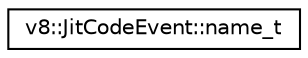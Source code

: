 digraph "Graphical Class Hierarchy"
{
  edge [fontname="Helvetica",fontsize="10",labelfontname="Helvetica",labelfontsize="10"];
  node [fontname="Helvetica",fontsize="10",shape=record];
  rankdir="LR";
  Node1 [label="v8::JitCodeEvent::name_t",height=0.2,width=0.4,color="black", fillcolor="white", style="filled",URL="$structv8_1_1JitCodeEvent_1_1name__t.html"];
}
